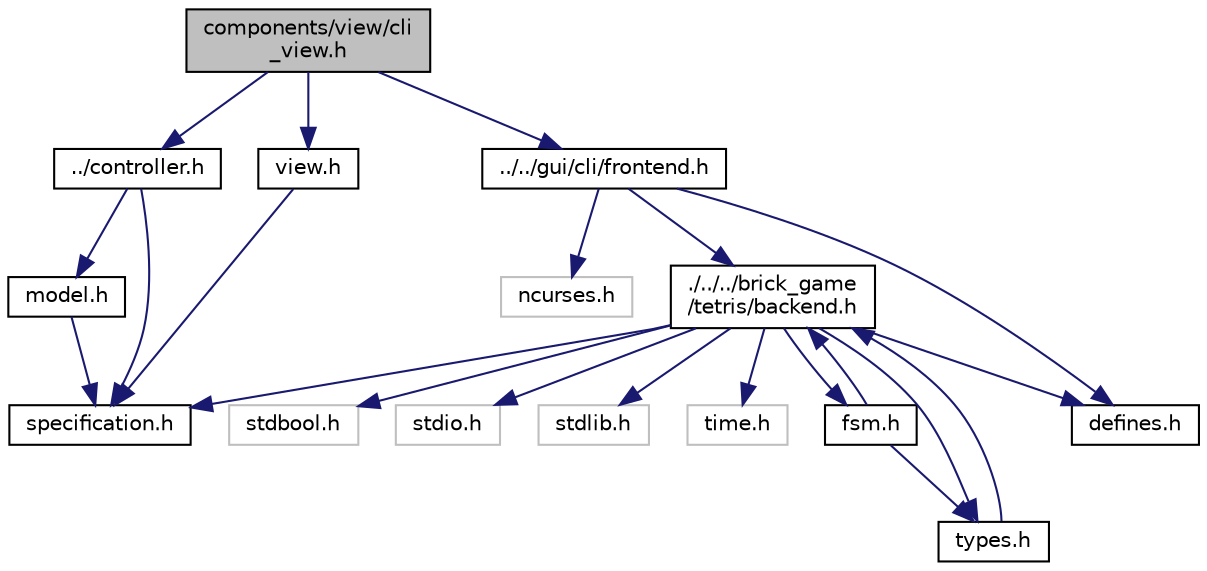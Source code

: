 digraph "components/view/cli_view.h"
{
 // LATEX_PDF_SIZE
  edge [fontname="Helvetica",fontsize="10",labelfontname="Helvetica",labelfontsize="10"];
  node [fontname="Helvetica",fontsize="10",shape=record];
  Node1 [label="components/view/cli\l_view.h",height=0.2,width=0.4,color="black", fillcolor="grey75", style="filled", fontcolor="black",tooltip="Заголовочный файл класса CliView."];
  Node1 -> Node2 [color="midnightblue",fontsize="10",style="solid",fontname="Helvetica"];
  Node2 [label="../controller.h",height=0.2,width=0.4,color="black", fillcolor="white", style="filled",URL="$controller_8h_source.html",tooltip=" "];
  Node2 -> Node3 [color="midnightblue",fontsize="10",style="solid",fontname="Helvetica"];
  Node3 [label="model.h",height=0.2,width=0.4,color="black", fillcolor="white", style="filled",URL="$model_8h_source.html",tooltip=" "];
  Node3 -> Node4 [color="midnightblue",fontsize="10",style="solid",fontname="Helvetica"];
  Node4 [label="specification.h",height=0.2,width=0.4,color="black", fillcolor="white", style="filled",URL="$specification_8h.html",tooltip="Заголовочный файл с общими типами для игр."];
  Node2 -> Node4 [color="midnightblue",fontsize="10",style="solid",fontname="Helvetica"];
  Node1 -> Node5 [color="midnightblue",fontsize="10",style="solid",fontname="Helvetica"];
  Node5 [label="view.h",height=0.2,width=0.4,color="black", fillcolor="white", style="filled",URL="$view_8h_source.html",tooltip=" "];
  Node5 -> Node4 [color="midnightblue",fontsize="10",style="solid",fontname="Helvetica"];
  Node1 -> Node6 [color="midnightblue",fontsize="10",style="solid",fontname="Helvetica"];
  Node6 [label="../../gui/cli/frontend.h",height=0.2,width=0.4,color="black", fillcolor="white", style="filled",URL="$frontend_8h.html",tooltip="Заголовочныый файл библиотеки отрисовки интерфейса."];
  Node6 -> Node7 [color="midnightblue",fontsize="10",style="solid",fontname="Helvetica"];
  Node7 [label="ncurses.h",height=0.2,width=0.4,color="grey75", fillcolor="white", style="filled",tooltip=" "];
  Node6 -> Node8 [color="midnightblue",fontsize="10",style="solid",fontname="Helvetica"];
  Node8 [label="./../../brick_game\l/tetris/backend.h",height=0.2,width=0.4,color="black", fillcolor="white", style="filled",URL="$backend_8h.html",tooltip="Заголовочный файл основных функций тетриса."];
  Node8 -> Node9 [color="midnightblue",fontsize="10",style="solid",fontname="Helvetica"];
  Node9 [label="stdbool.h",height=0.2,width=0.4,color="grey75", fillcolor="white", style="filled",tooltip=" "];
  Node8 -> Node10 [color="midnightblue",fontsize="10",style="solid",fontname="Helvetica"];
  Node10 [label="stdio.h",height=0.2,width=0.4,color="grey75", fillcolor="white", style="filled",tooltip=" "];
  Node8 -> Node11 [color="midnightblue",fontsize="10",style="solid",fontname="Helvetica"];
  Node11 [label="stdlib.h",height=0.2,width=0.4,color="grey75", fillcolor="white", style="filled",tooltip=" "];
  Node8 -> Node12 [color="midnightblue",fontsize="10",style="solid",fontname="Helvetica"];
  Node12 [label="time.h",height=0.2,width=0.4,color="grey75", fillcolor="white", style="filled",tooltip=" "];
  Node8 -> Node4 [color="midnightblue",fontsize="10",style="solid",fontname="Helvetica"];
  Node8 -> Node13 [color="midnightblue",fontsize="10",style="solid",fontname="Helvetica"];
  Node13 [label="defines.h",height=0.2,width=0.4,color="black", fillcolor="white", style="filled",URL="$defines_8h.html",tooltip="Заголовочный файл с параметрами тетриса."];
  Node8 -> Node14 [color="midnightblue",fontsize="10",style="solid",fontname="Helvetica"];
  Node14 [label="fsm.h",height=0.2,width=0.4,color="black", fillcolor="white", style="filled",URL="$fsm_8h.html",tooltip="Заголовочный файл функций конечного автомата тетриса."];
  Node14 -> Node8 [color="midnightblue",fontsize="10",style="solid",fontname="Helvetica"];
  Node14 -> Node15 [color="midnightblue",fontsize="10",style="solid",fontname="Helvetica"];
  Node15 [label="types.h",height=0.2,width=0.4,color="black", fillcolor="white", style="filled",URL="$tetris_2types_8h.html",tooltip="Заголовочный файл с типами тетриса."];
  Node15 -> Node8 [color="midnightblue",fontsize="10",style="solid",fontname="Helvetica"];
  Node8 -> Node15 [color="midnightblue",fontsize="10",style="solid",fontname="Helvetica"];
  Node6 -> Node13 [color="midnightblue",fontsize="10",style="solid",fontname="Helvetica"];
}
